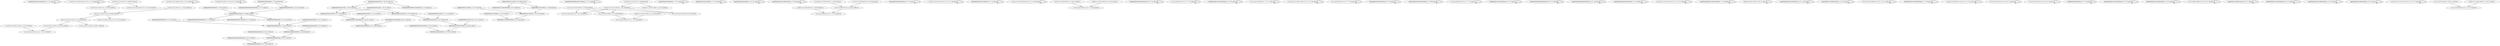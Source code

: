 digraph G {
    "0000000000010000000000_5-27:12-LEN:22" -> "0000000000010000000000_5-27:12-LEN:22";
    "11110111111101110101111111_1-27:19-LEN:26" -> "11110111111101110101111111_1-27:19-LEN:26";
    "1111011111110111110111_1-23:12-LEN:22" -> "111111101111101111111_7-27:227-LEN:21";
    "1111011111111001111011_1-22:12-LEN:22" -> "1111011111111001111011_1-22:12-LEN:22";
    "11101101110101111111_8-27:11-LEN:20" -> "11101101110101111111_8-27:11-LEN:20";
    "00000000000000000000_6-25:560-LEN:20" -> "000000000000000000_9-26:573-LEN:18";
    "0000000000010000000000_5-26:237-LEN:22" -> "000000100000000000_10-27:249-LEN:18";
    "000000000101000000_5-22:316-LEN:18" -> "0000000010100000000000_6-27:328-LEN:22";
    "000000000000000000_3-21:37-LEN:18" -> "000000000000000000_5-22:526-LEN:18";
    "00000000000000000010000000_1-27:15-LEN:26" -> "00000000000000000010000000_1-27:15-LEN:26";
    "000000000010100000_3-21:27-LEN:18" -> "000000000101000000_5-22:316-LEN:18";
    "11111111111011101011_3-22:81-LEN:20" -> "11111111011101011111_6-27:20-LEN:20";
    "11111111111011101011_3-22:81-LEN:20" -> "111111110111010111_6-23:230-LEN:18";
    "11111111111011101011_3-22:81-LEN:20" -> "111111110111010110_6-23:12-LEN:18";
    "000000000000000100_1-18:252-LEN:18" -> "0000000000000010010000000_2-27:53-LEN:25";
    "000000000000000100_1-18:252-LEN:18" -> "000000000000001000_2-19:220-LEN:18";
    "0000000000000000000_7-27:11-LEN:19" -> "0000000000000000000_7-27:11-LEN:19";
    "00000000010010000000_7-27:12-LEN:20" -> "00000000010010000000_7-27:12-LEN:20";
    "00000000000000000000_3-23:11-LEN:20" -> "00000000000000000000_3-23:11-LEN:20";
    "0000000000000100000_3-21:218-LEN:19" -> "0000000000010000000000_5-26:237-LEN:22";
    "0000000000000000000_6-25:11-LEN:19" -> "000000000000000000_9-26:573-LEN:18";
    "000000000000010000000000_3-27:28-LEN:24" -> "000000000000010000000000_3-27:28-LEN:24";
    "111111110110101111_6-24:32-LEN:18" -> "11111110110101111111_7-27:55-LEN:20";
    "111111110111010111_6-23:230-LEN:18" -> "111111101110101111111_7-27:359-LEN:21";
    "000000000010001000000_6-26:291-LEN:21" -> "000000100010000000_10-27:307-LEN:18";
    "000000000000000000000_5-27:12-LEN:21" -> "000000000000000000000_5-27:12-LEN:21";
    "1110111111101111101111111_2-27:16-LEN:25" -> "1110111111101111101111111_2-27:16-LEN:25";
    "000000000000000000_9-26:573-LEN:18" -> "000000000000000000_10-27:563-LEN:18";
    "111011111111011111_2-19:176-LEN:18" -> "110111111110111110_3-20:245-LEN:18";
    "0000000000010001000000_5-27:13-LEN:22" -> "0000000000010001000000_5-27:13-LEN:22";
    "000000000000100000_3-21:14-LEN:18" -> "0000000000010000000000_5-26:237-LEN:22";
    "0000000000101000000_3-22:13-LEN:19" -> "0000000010100000000000_6-27:328-LEN:22";
    "1111111111101010101111111_3-27:68-LEN:25" -> "1111111111101010101111111_3-27:68-LEN:25";
    "000000000000000000_3-20:496-LEN:18" -> "00000000000000000000000_4-27:21-LEN:23";
    "000000000000000000_3-20:496-LEN:18" -> "000000000000000001000000_4-27:18-LEN:24";
    "000000000000000000_3-20:496-LEN:18" -> "000000000000000000_4-21:476-LEN:18";
    "110111111110110101111_3-24:13-LEN:21" -> "11111110110101111111_7-27:33-LEN:20";
    "000000000000000000000000_3-27:25-LEN:24" -> "000000000000000000000000_3-27:25-LEN:24";
    "1111111011001111111_7-27:12-LEN:19" -> "1111111011001111111_7-27:12-LEN:19";
    "0000000000000100010_3-21:240-LEN:19" -> "000000000001000100_5-22:256-LEN:18";
    "000000000001010000000000_3-27:42-LEN:24" -> "000000000001010000000000_3-27:42-LEN:24";
    "0100000000000000000_3-21:14-LEN:19" -> "000000000000000000_5-22:526-LEN:18";
    "1111111011101011111_7-27:11-LEN:19" -> "1111111011101011111_7-27:11-LEN:19";
    "00000000010000000000_6-26:11-LEN:20" -> "000000100000000000_10-27:249-LEN:18";
    "11110111111110111101111111_1-27:16-LEN:26" -> "11110111111110111101111111_1-27:16-LEN:26";
    "11111101110101111111_7-27:16-LEN:20" -> "11111101110101111111_7-27:16-LEN:20";
    "000000000010000000000_6-27:13-LEN:21" -> "000000000010000000000_6-27:13-LEN:21";
    "110011111110111010111_3-23:134-LEN:21" -> "111111101110101111111_7-27:359-LEN:21";
    "000000000000100000000000_3-27:39-LEN:24" -> "000000000000100000000000_3-27:39-LEN:24";
    "111111100110101111111_7-27:14-LEN:21" -> "111111100110101111111_7-27:14-LEN:21";
    "0000000001010000000000_5-27:12-LEN:22" -> "0000000001010000000000_5-27:12-LEN:22";
    "1111011111111011010111_1-23:20-LEN:22" -> "111111110110101111_6-24:32-LEN:18";
    "000000000000000000000000_3-27:17-LEN:24" -> "000000000000000000000000_3-27:17-LEN:24";
    "110011111110110101111_3-24:20-LEN:21" -> "11111110110101111111_7-27:55-LEN:20";
    "000000000000000000000000_3-27:16-LEN:24" -> "000000000000000000000000_3-27:16-LEN:24";
    "00000000000010001000000_3-26:14-LEN:23" -> "000000100010000000_10-27:307-LEN:18";
    "11111111111011010111_3-23:14-LEN:20" -> "111111110110101111_6-24:32-LEN:18";
    "111111110111110111_6-23:210-LEN:18" -> "111111101111101111111_7-27:227-LEN:21";
    "111101111111101111_1-18:181-LEN:18" -> "1110111111110111101111111_2-27:18-LEN:25";
    "111101111111101111_1-18:181-LEN:18" -> "111011111111011111_2-19:176-LEN:18";
    "000000000001010000_3-20:308-LEN:18" -> "00000000001010000000000_4-27:18-LEN:23";
    "000000000001010000_3-20:308-LEN:18" -> "000000000010100000_4-21:288-LEN:18";
    "000000000000000000000000_3-27:32-LEN:24" -> "000000000000000000000000_3-27:32-LEN:24";
    "11110111111110111101111111_1-27:17-LEN:26" -> "11110111111110111101111111_1-27:17-LEN:26";
    "000000000000000000_4-21:476-LEN:18" -> "000000000000000000_5-22:526-LEN:18";
    "00000000000000100010000000_1-27:16-LEN:26" -> "00000000000000100010000000_1-27:16-LEN:26";
    "00000000000000100010_1-21:14-LEN:20" -> "000000000001000100_5-22:256-LEN:18";
    "00000000000000000000000_3-26:13-LEN:23" -> "000000000000000000_10-27:563-LEN:18";
    "000000000001000100_5-22:256-LEN:18" -> "000000000010001000000_6-26:291-LEN:21";
    "110011111101110101_3-21:11-LEN:18" -> "110011111101110101_3-21:11-LEN:18";
    "000000000000001000_1-19:27-LEN:18" -> "0000000000000100000_3-21:218-LEN:19";
    "000000000000001000_1-19:27-LEN:18" -> "0000000000000100010_3-21:240-LEN:19";
    "000000000000010000000000_3-27:13-LEN:24" -> "000000000000010000000000_3-27:13-LEN:24";
    "0000000001100000000000_5-27:13-LEN:22" -> "0000000001100000000000_5-27:13-LEN:22";
    "111111111110100101111111_3-27:12-LEN:24" -> "111111111110100101111111_3-27:12-LEN:24";
    "000000000010100000000000_3-27:19-LEN:24" -> "000000000010100000000000_3-27:19-LEN:24";
    "11101111111001111101111111_2-27:14-LEN:26" -> "11101111111001111101111111_2-27:14-LEN:26";
    "1011111111011111011_4-22:230-LEN:19" -> "111111110111110111_6-23:210-LEN:18";
    "1011111111011111011_4-22:230-LEN:19" -> "1111111101111101111_6-26:11-LEN:19";
    "111111101110101111111_6-27:19-LEN:21" -> "111111101110101111111_6-27:19-LEN:21";
    "000000000010100000_4-21:288-LEN:18" -> "000000000101000000_5-22:316-LEN:18";
    "111111110111010111111_6-27:24-LEN:21" -> "111111110111010111111_6-27:24-LEN:21";
    "000000000000000000_9-27:11-LEN:18" -> "000000000000000000_9-27:11-LEN:18";
    "000000000001010000000000_3-27:13-LEN:24" -> "000000000001010000000000_3-27:13-LEN:24";
    "0000000000000000000_3-22:18-LEN:19" -> "00000000000000000000_6-25:560-LEN:20";
    "000000000001000000000000_3-27:24-LEN:24" -> "000000000001000000000000_3-27:24-LEN:24";
    "110111111110111110_3-20:245-LEN:18" -> "10111111110111110111111_4-27:18-LEN:23";
    "110111111110111110_3-20:245-LEN:18" -> "1011111111011111011_4-22:230-LEN:19";
    "000000000000000000_5-22:526-LEN:18" -> "00000000000000000000_6-25:560-LEN:20";
    "000000000000000000_1-19:16-LEN:18" -> "000000000000000000_3-20:496-LEN:18";
    "110011111110110101111_3-24:15-LEN:21" -> "11111110110101111111_7-27:33-LEN:20";
    "1111111001110101111111_6-27:16-LEN:22" -> "1111111001110101111111_6-27:16-LEN:22";
    "0000000000001000100_3-22:13-LEN:19" -> "000000000010001000000_6-26:291-LEN:21";
    "000000000000001000_2-19:220-LEN:18" -> "0000000000000100000_3-21:218-LEN:19";
    "000000000000001000_2-19:220-LEN:18" -> "0000000000000100010_3-21:240-LEN:19";
    "000000000000000000_1-18:148-LEN:18" -> "0000000000000000000000000_2-27:72-LEN:25";
    "000000000000000000_1-18:148-LEN:18" -> "000000000000000000_2-19:135-LEN:18";
    "111011111111011101011_2-22:148-LEN:21" -> "11111111011101011111_6-27:20-LEN:20";
    "111011111111011101011_2-22:148-LEN:21" -> "111111110111010111_6-23:230-LEN:18";
    "111011111111011101011_2-22:148-LEN:21" -> "111111110111010110_6-23:12-LEN:18";
    "111011111111011111_1-19:14-LEN:18" -> "110111111110111110_3-20:245-LEN:18";
    "000000000000000000_2-19:135-LEN:18" -> "000000000000000000_3-20:496-LEN:18";
    "00000000101000010000_6-25:11-LEN:20" -> "00000000101000010000_6-25:11-LEN:20";
    "000000000010100000000000_3-27:14-LEN:24" -> "000000000010100000000000_3-27:14-LEN:24";
    "000000000000100000000000_3-27:23-LEN:24" -> "000000000000100000000000_3-27:23-LEN:24";
    "0000000000010000000000_4-27:14-LEN:22" -> "0000000000010000000000_4-27:14-LEN:22";
    "11110111111110111101111111_1-27:27-LEN:26" -> "11110111111110111101111111_1-27:27-LEN:26";
    "111101111111101110_1-18:98-LEN:18" -> "11101111111101110011_2-22:13-LEN:20";
    "111101111111101110_1-18:98-LEN:18" -> "111011111111011101011_2-22:148-LEN:21";
    "111111110111001111_6-24:17-LEN:18" -> "11111110111001111111_7-27:35-LEN:20";
    "110011111110111001111_3-24:12-LEN:21" -> "11111110111001111111_7-27:35-LEN:20";
}
